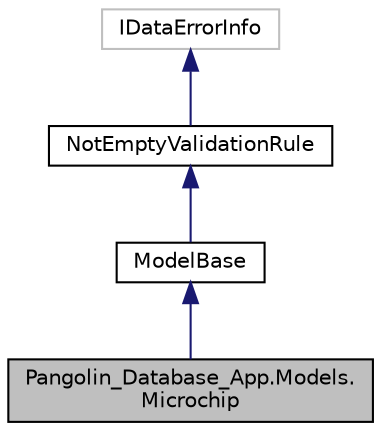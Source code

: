 digraph "Pangolin_Database_App.Models.Microchip"
{
 // LATEX_PDF_SIZE
  edge [fontname="Helvetica",fontsize="10",labelfontname="Helvetica",labelfontsize="10"];
  node [fontname="Helvetica",fontsize="10",shape=record];
  Node1 [label="Pangolin_Database_App.Models.\lMicrochip",height=0.2,width=0.4,color="black", fillcolor="grey75", style="filled", fontcolor="black",tooltip=" "];
  Node2 -> Node1 [dir="back",color="midnightblue",fontsize="10",style="solid",fontname="Helvetica"];
  Node2 [label="ModelBase",height=0.2,width=0.4,color="black", fillcolor="white", style="filled",URL="$class_pangolin___database___app_1_1_models_1_1_model_base.html",tooltip=" "];
  Node3 -> Node2 [dir="back",color="midnightblue",fontsize="10",style="solid",fontname="Helvetica"];
  Node3 [label="NotEmptyValidationRule",height=0.2,width=0.4,color="black", fillcolor="white", style="filled",URL="$class_pangolin___database___app_1_1_util_1_1_not_empty_validation_rule.html",tooltip=" "];
  Node4 -> Node3 [dir="back",color="midnightblue",fontsize="10",style="solid",fontname="Helvetica"];
  Node4 [label="IDataErrorInfo",height=0.2,width=0.4,color="grey75", fillcolor="white", style="filled",tooltip=" "];
}
